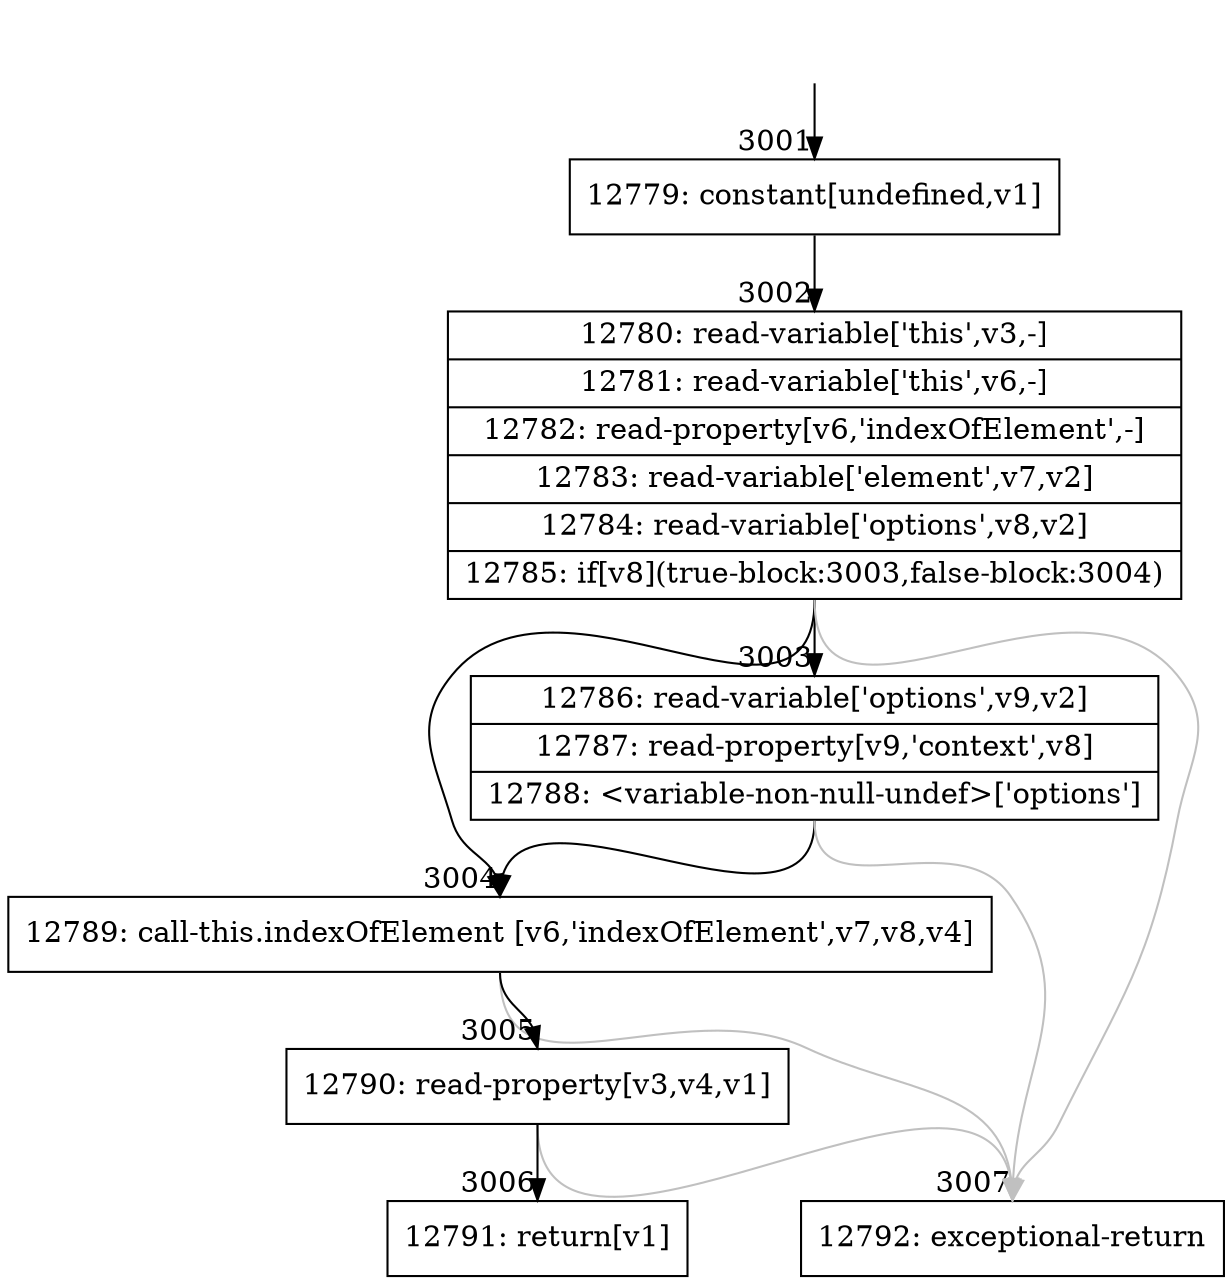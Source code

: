 digraph {
rankdir="TD"
BB_entry126[shape=none,label=""];
BB_entry126 -> BB3001 [tailport=s, headport=n, headlabel="    3001"]
BB3001 [shape=record label="{12779: constant[undefined,v1]}" ] 
BB3001 -> BB3002 [tailport=s, headport=n, headlabel="      3002"]
BB3002 [shape=record label="{12780: read-variable['this',v3,-]|12781: read-variable['this',v6,-]|12782: read-property[v6,'indexOfElement',-]|12783: read-variable['element',v7,v2]|12784: read-variable['options',v8,v2]|12785: if[v8](true-block:3003,false-block:3004)}" ] 
BB3002 -> BB3004 [tailport=s, headport=n, headlabel="      3004"]
BB3002 -> BB3003 [tailport=s, headport=n, headlabel="      3003"]
BB3002 -> BB3007 [tailport=s, headport=n, color=gray, headlabel="      3007"]
BB3003 [shape=record label="{12786: read-variable['options',v9,v2]|12787: read-property[v9,'context',v8]|12788: \<variable-non-null-undef\>['options']}" ] 
BB3003 -> BB3004 [tailport=s, headport=n]
BB3003 -> BB3007 [tailport=s, headport=n, color=gray]
BB3004 [shape=record label="{12789: call-this.indexOfElement [v6,'indexOfElement',v7,v8,v4]}" ] 
BB3004 -> BB3005 [tailport=s, headport=n, headlabel="      3005"]
BB3004 -> BB3007 [tailport=s, headport=n, color=gray]
BB3005 [shape=record label="{12790: read-property[v3,v4,v1]}" ] 
BB3005 -> BB3006 [tailport=s, headport=n, headlabel="      3006"]
BB3005 -> BB3007 [tailport=s, headport=n, color=gray]
BB3006 [shape=record label="{12791: return[v1]}" ] 
BB3007 [shape=record label="{12792: exceptional-return}" ] 
//#$~ 3777
}
